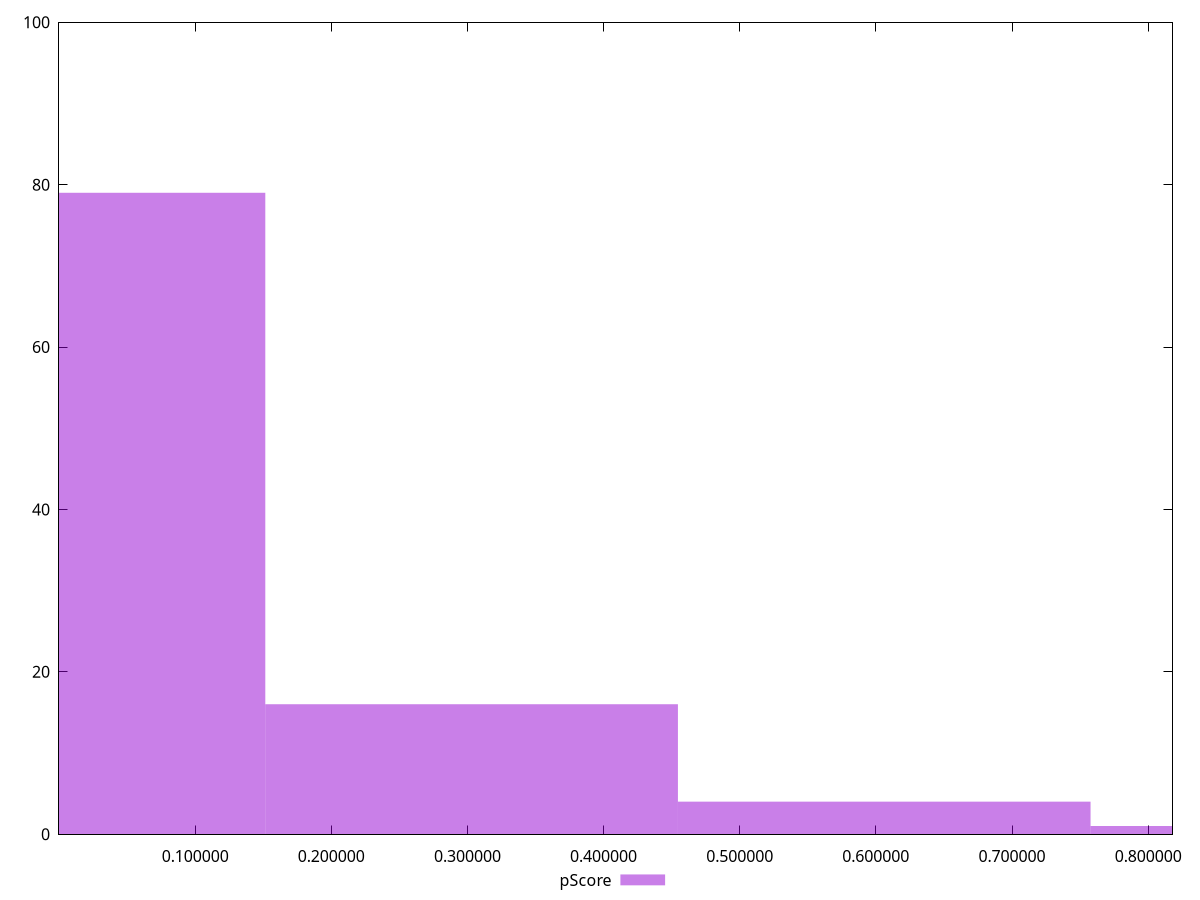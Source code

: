 reset

$pScore <<EOF
0.6061472300345647 4
0 79
0.30307361501728236 16
0.9092208450518471 1
EOF

set key outside below
set boxwidth 0.30307361501728236
set xrange [0.000005506437322999602:0.8178834073536193]
set yrange [0:100]
set trange [0:100]
set style fill transparent solid 0.5 noborder
set terminal svg size 640, 490 enhanced background rgb 'white'
set output "reports/report_00028_2021-02-24T12-49-42.674Z/estimated-input-latency/samples/astro/pScore/histogram.svg"

plot $pScore title "pScore" with boxes

reset
